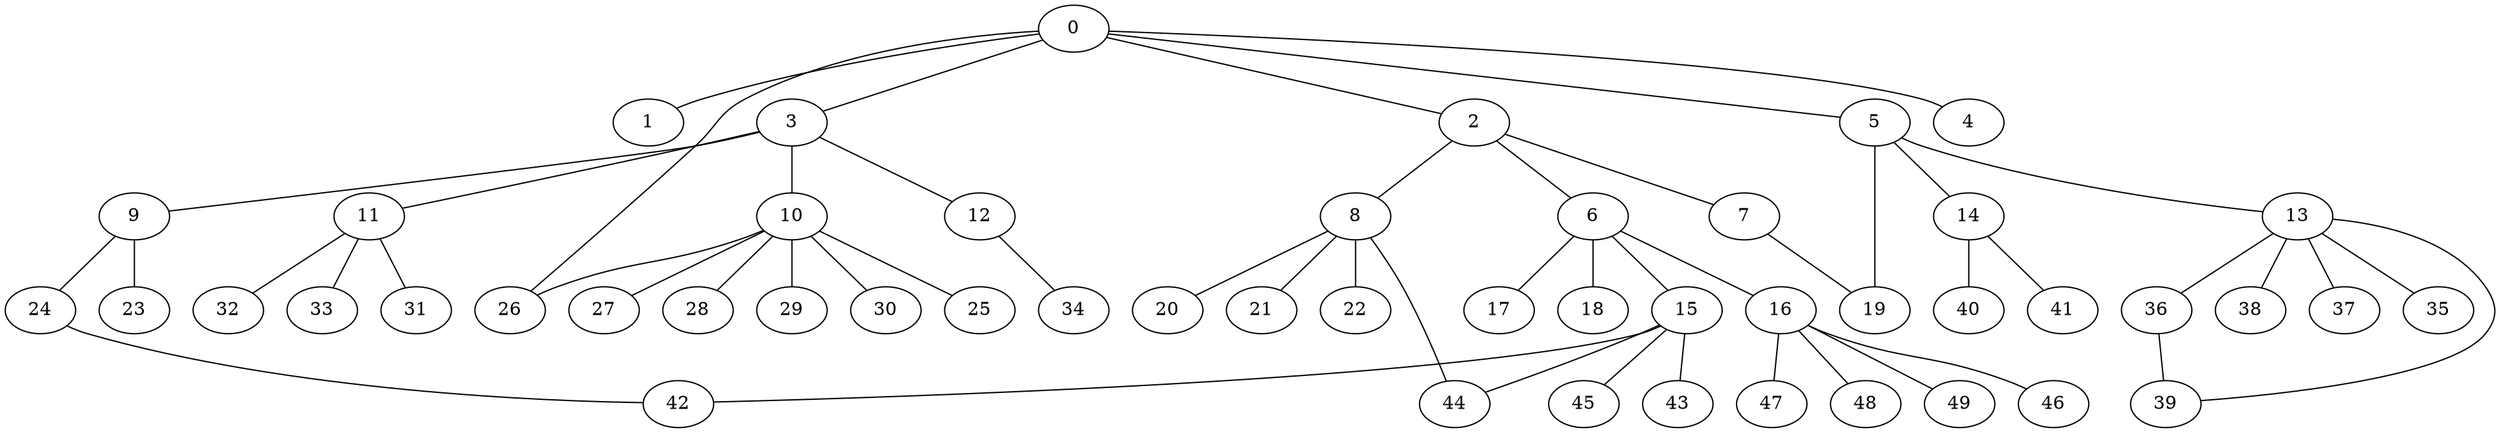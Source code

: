 
graph graphname {
    0 -- 1
0 -- 2
0 -- 3
0 -- 4
0 -- 5
0 -- 26
2 -- 8
2 -- 6
2 -- 7
3 -- 9
3 -- 10
3 -- 11
3 -- 12
5 -- 13
5 -- 14
5 -- 19
6 -- 16
6 -- 17
6 -- 18
6 -- 15
7 -- 19
8 -- 20
8 -- 21
8 -- 22
8 -- 44
9 -- 24
9 -- 23
10 -- 25
10 -- 26
10 -- 27
10 -- 28
10 -- 29
10 -- 30
11 -- 32
11 -- 33
11 -- 31
12 -- 34
13 -- 35
13 -- 36
13 -- 38
13 -- 39
13 -- 37
14 -- 40
14 -- 41
15 -- 42
15 -- 43
15 -- 44
15 -- 45
16 -- 48
16 -- 49
16 -- 46
16 -- 47
24 -- 42
36 -- 39

}

